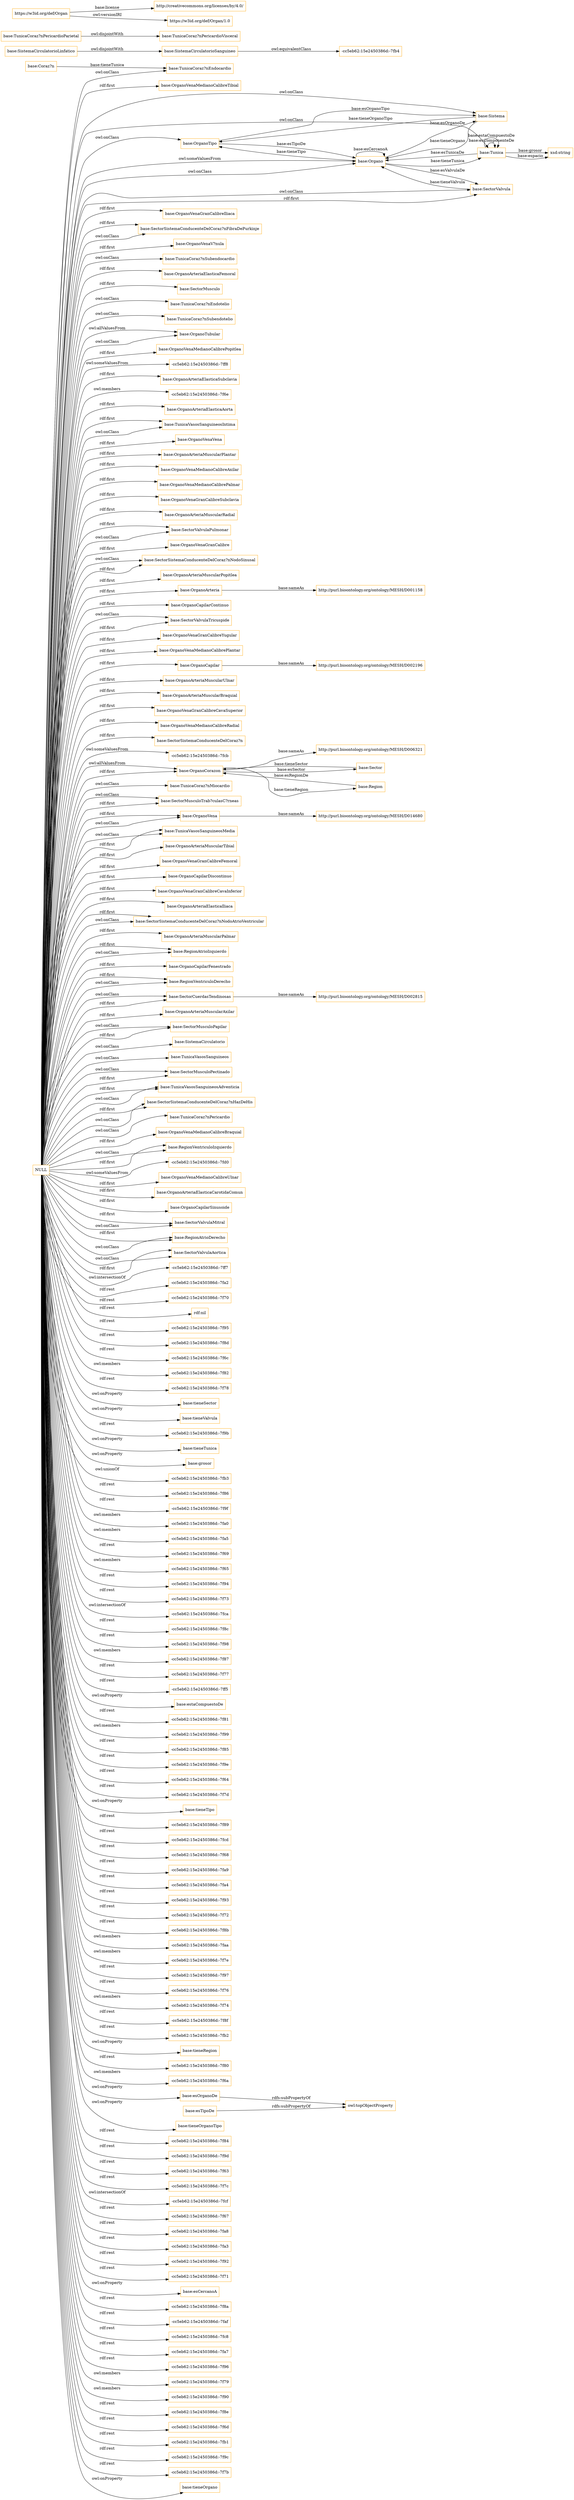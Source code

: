 digraph ar2dtool_diagram { 
rankdir=LR;
size="1501"
node [shape = rectangle, color="orange"]; "base:OrganoVenaMedianoCalibreTibial" "base:OrganoTipo" "base:OrganoVenaGranCalibreIliaca" "base:SectorSistemaConducenteDelCoraz?nFibraDePurkinje" "base:OrganoVenaV?nula" "base:TunicaCoraz?nSubendocardio" "base:OrganoArteriaElasticaFemoral" "base:SectorMusculo" "base:TunicaCoraz?nEndotelio" "base:TunicaCoraz?nSubendotelio" "-cc5eb62:15e2450386d:-7fb4" "base:OrganoTubular" "base:OrganoVenaMedianoCalibrePopitlea" "-cc5eb62:15e2450386d:-7ff8" "base:OrganoArteriaElasticaSubclavia" "base:Tunica" "base:Sector" "base:TunicaCoraz?nEndocardio" "base:SistemaCirculatorioSanguineo" "base:Organo" "base:OrganoArteriaElasticaAorta" "base:TunicaVasosSanguineosIntima" "base:SectorValvula" "base:OrganoVenaVena" "base:OrganoArteriaMuscularPlantar" "base:OrganoVenaMedianoCalibreAxilar" "base:OrganoVenaMedianoCalibrePalmar" "base:OrganoVenaGranCalibreSubclavia" "base:OrganoArteriaMuscularRadial" "base:SectorValvulaPulmonar" "base:OrganoVenaGranCalibre" "base:SectorSistemaConducenteDelCoraz?nNodoSinusal" "base:OrganoArteriaMuscularPopitlea" "base:OrganoArteria" "base:OrganoCapilarContinuo" "base:SectorValvulaTricuspide" "base:OrganoVenaGranCalibreYugular" "base:OrganoVenaMedianoCalibrePlantar" "base:OrganoCapilar" "base:OrganoArteriaMuscularUlnar" "base:TunicaCoraz?nPericardioParietal" "base:OrganoArteriaMuscularBraquial" "base:OrganoVenaGranCalibreCavaSuperior" "base:OrganoVenaMedianoCalibreRadial" "base:SectorSistemaConducenteDelCoraz?n" "-cc5eb62:15e2450386d:-7fcb" "base:OrganoCorazon" "base:TunicaCoraz?nMiocardio" "base:SectorMusculoTrab?culasC?rneas" "base:OrganoVena" "base:TunicaVasosSanguineosMedia" "base:OrganoArteriaMuscularTibial" "base:OrganoVenaGranCalibreFemoral" "base:OrganoCapilarDiscontinuo" "base:OrganoVenaGranCalibreCavaInferior" "base:Sistema" "base:OrganoArteriaElasticaIliaca" "base:SectorSistemaConducenteDelCoraz?nNodoAtrioVentricular" "base:OrganoArteriaMuscularPalmar" "base:RegionAtrioIzquierdo" "base:OrganoCapilarFenestrado" "base:RegionVentriculoDerecho" "base:SectorCuerdasTendinosas" "base:OrganoArteriaMuscularAxilar" "base:TunicaCoraz?nPericardioVisceral" "base:SectorMusculoPapilar" "base:SistemaCirculatorio" "base:TunicaVasosSanguineos" "base:SectorMusculoPectinado" "base:TunicaVasosSanguineosAdventicia" "base:SectorSistemaConducenteDelCoraz?nHazDeHis" "base:TunicaCoraz?nPericardio" "base:OrganoVenaMedianoCalibreBraquial" "base:RegionVentriculoIzquierdo" "-cc5eb62:15e2450386d:-7fd0" "base:SistemaCirculatorioLinfatico" "base:OrganoVenaMedianoCalibreUlnar" "base:OrganoArteriaElasticaCarotidaComun" "base:OrganoCapilarSinusoide" "base:Region" "base:SectorValvulaMitral" "base:RegionAtrioDerecho" "base:SectorValvulaAortica" ; /*classes style*/
	"NULL" -> "-cc5eb62:15e2450386d:-7ff7" [ label = "owl:intersectionOf" ];
	"NULL" -> "-cc5eb62:15e2450386d:-7fa2" [ label = "rdf:rest" ];
	"NULL" -> "-cc5eb62:15e2450386d:-7f70" [ label = "rdf:rest" ];
	"NULL" -> "base:OrganoVenaGranCalibreIliaca" [ label = "rdf:first" ];
	"NULL" -> "base:OrganoVena" [ label = "owl:onClass" ];
	"NULL" -> "base:OrganoArteria" [ label = "rdf:first" ];
	"NULL" -> "base:SectorValvula" [ label = "rdf:first" ];
	"NULL" -> "base:RegionVentriculoIzquierdo" [ label = "rdf:first" ];
	"NULL" -> "base:SectorMusculoPapilar" [ label = "rdf:first" ];
	"NULL" -> "rdf:nil" [ label = "rdf:rest" ];
	"NULL" -> "-cc5eb62:15e2450386d:-7f95" [ label = "rdf:rest" ];
	"NULL" -> "-cc5eb62:15e2450386d:-7f8d" [ label = "rdf:rest" ];
	"NULL" -> "base:OrganoVenaGranCalibreFemoral" [ label = "rdf:first" ];
	"NULL" -> "-cc5eb62:15e2450386d:-7f6c" [ label = "rdf:rest" ];
	"NULL" -> "base:OrganoTubular" [ label = "owl:onClass" ];
	"NULL" -> "base:SectorCuerdasTendinosas" [ label = "rdf:first" ];
	"NULL" -> "base:OrganoArteriaMuscularUlnar" [ label = "rdf:first" ];
	"NULL" -> "-cc5eb62:15e2450386d:-7f82" [ label = "owl:members" ];
	"NULL" -> "-cc5eb62:15e2450386d:-7f78" [ label = "rdf:rest" ];
	"NULL" -> "base:OrganoArteriaElasticaCarotidaComun" [ label = "rdf:first" ];
	"NULL" -> "base:RegionAtrioIzquierdo" [ label = "owl:onClass" ];
	"NULL" -> "base:tieneSector" [ label = "owl:onProperty" ];
	"NULL" -> "base:OrganoVenaMedianoCalibreAxilar" [ label = "rdf:first" ];
	"NULL" -> "base:OrganoTubular" [ label = "owl:allValuesFrom" ];
	"NULL" -> "base:OrganoArteriaMuscularTibial" [ label = "rdf:first" ];
	"NULL" -> "base:RegionVentriculoDerecho" [ label = "owl:onClass" ];
	"NULL" -> "base:tieneValvula" [ label = "owl:onProperty" ];
	"NULL" -> "base:TunicaVasosSanguineosMedia" [ label = "rdf:first" ];
	"NULL" -> "-cc5eb62:15e2450386d:-7f9b" [ label = "rdf:rest" ];
	"NULL" -> "base:OrganoVenaGranCalibreCavaSuperior" [ label = "rdf:first" ];
	"NULL" -> "base:SectorValvula" [ label = "owl:onClass" ];
	"NULL" -> "base:tieneTunica" [ label = "owl:onProperty" ];
	"NULL" -> "base:grosor" [ label = "owl:onProperty" ];
	"NULL" -> "-cc5eb62:15e2450386d:-7fb3" [ label = "owl:unionOf" ];
	"NULL" -> "-cc5eb62:15e2450386d:-7f86" [ label = "rdf:rest" ];
	"NULL" -> "base:SectorMusculo" [ label = "rdf:first" ];
	"NULL" -> "-cc5eb62:15e2450386d:-7f9f" [ label = "rdf:rest" ];
	"NULL" -> "base:SectorMusculoTrab?culasC?rneas" [ label = "rdf:first" ];
	"NULL" -> "-cc5eb62:15e2450386d:-7ff8" [ label = "owl:someValuesFrom" ];
	"NULL" -> "base:TunicaVasosSanguineosAdventicia" [ label = "owl:onClass" ];
	"NULL" -> "-cc5eb62:15e2450386d:-7fa0" [ label = "owl:members" ];
	"NULL" -> "base:SectorSistemaConducenteDelCoraz?n" [ label = "rdf:first" ];
	"NULL" -> "-cc5eb62:15e2450386d:-7fa5" [ label = "owl:members" ];
	"NULL" -> "-cc5eb62:15e2450386d:-7f69" [ label = "rdf:rest" ];
	"NULL" -> "base:OrganoArteriaElasticaIliaca" [ label = "rdf:first" ];
	"NULL" -> "base:SectorSistemaConducenteDelCoraz?nHazDeHis" [ label = "owl:onClass" ];
	"NULL" -> "-cc5eb62:15e2450386d:-7f65" [ label = "owl:members" ];
	"NULL" -> "-cc5eb62:15e2450386d:-7f94" [ label = "rdf:rest" ];
	"NULL" -> "-cc5eb62:15e2450386d:-7f73" [ label = "rdf:rest" ];
	"NULL" -> "-cc5eb62:15e2450386d:-7fca" [ label = "owl:intersectionOf" ];
	"NULL" -> "base:SectorValvulaMitral" [ label = "owl:onClass" ];
	"NULL" -> "-cc5eb62:15e2450386d:-7f8c" [ label = "rdf:rest" ];
	"NULL" -> "base:SectorCuerdasTendinosas" [ label = "owl:onClass" ];
	"NULL" -> "base:SectorValvulaPulmonar" [ label = "owl:onClass" ];
	"NULL" -> "base:OrganoArteriaElasticaSubclavia" [ label = "rdf:first" ];
	"NULL" -> "base:SectorMusculoPapilar" [ label = "owl:onClass" ];
	"NULL" -> "-cc5eb62:15e2450386d:-7f98" [ label = "rdf:rest" ];
	"NULL" -> "-cc5eb62:15e2450386d:-7f87" [ label = "owl:members" ];
	"NULL" -> "base:RegionVentriculoDerecho" [ label = "rdf:first" ];
	"NULL" -> "base:SectorValvulaMitral" [ label = "rdf:first" ];
	"NULL" -> "-cc5eb62:15e2450386d:-7f77" [ label = "rdf:rest" ];
	"NULL" -> "base:OrganoVenaMedianoCalibrePlantar" [ label = "rdf:first" ];
	"NULL" -> "base:OrganoArteriaElasticaAorta" [ label = "rdf:first" ];
	"NULL" -> "base:OrganoCorazon" [ label = "rdf:first" ];
	"NULL" -> "-cc5eb62:15e2450386d:-7ff5" [ label = "rdf:rest" ];
	"NULL" -> "base:TunicaCoraz?nSubendocardio" [ label = "owl:onClass" ];
	"NULL" -> "base:SectorSistemaConducenteDelCoraz?nNodoSinusal" [ label = "rdf:first" ];
	"NULL" -> "base:estaCompuestoDe" [ label = "owl:onProperty" ];
	"NULL" -> "base:OrganoVenaGranCalibreYugular" [ label = "rdf:first" ];
	"NULL" -> "base:SectorMusculoTrab?culasC?rneas" [ label = "owl:onClass" ];
	"NULL" -> "base:OrganoArteriaElasticaFemoral" [ label = "rdf:first" ];
	"NULL" -> "-cc5eb62:15e2450386d:-7f81" [ label = "rdf:rest" ];
	"NULL" -> "base:SectorValvulaTricuspide" [ label = "rdf:first" ];
	"NULL" -> "-cc5eb62:15e2450386d:-7f99" [ label = "owl:members" ];
	"NULL" -> "base:RegionAtrioDerecho" [ label = "owl:onClass" ];
	"NULL" -> "base:OrganoVena" [ label = "rdf:first" ];
	"NULL" -> "base:RegionAtrioIzquierdo" [ label = "rdf:first" ];
	"NULL" -> "base:Tunica" [ label = "owl:onClass" ];
	"NULL" -> "-cc5eb62:15e2450386d:-7f85" [ label = "rdf:rest" ];
	"NULL" -> "-cc5eb62:15e2450386d:-7f9e" [ label = "rdf:rest" ];
	"NULL" -> "-cc5eb62:15e2450386d:-7f64" [ label = "rdf:rest" ];
	"NULL" -> "-cc5eb62:15e2450386d:-7f7d" [ label = "rdf:rest" ];
	"NULL" -> "base:tieneTipo" [ label = "owl:onProperty" ];
	"NULL" -> "base:OrganoTipo" [ label = "owl:onClass" ];
	"NULL" -> "-cc5eb62:15e2450386d:-7f89" [ label = "rdf:rest" ];
	"NULL" -> "base:SectorValvulaPulmonar" [ label = "rdf:first" ];
	"NULL" -> "-cc5eb62:15e2450386d:-7fcd" [ label = "rdf:rest" ];
	"NULL" -> "base:SectorSistemaConducenteDelCoraz?nNodoAtrioVentricular" [ label = "owl:onClass" ];
	"NULL" -> "-cc5eb62:15e2450386d:-7f68" [ label = "rdf:rest" ];
	"NULL" -> "base:OrganoArteriaMuscularRadial" [ label = "rdf:first" ];
	"NULL" -> "-cc5eb62:15e2450386d:-7fa9" [ label = "rdf:rest" ];
	"NULL" -> "base:OrganoVenaMedianoCalibreUlnar" [ label = "rdf:first" ];
	"NULL" -> "base:SectorMusculoPectinado" [ label = "rdf:first" ];
	"NULL" -> "-cc5eb62:15e2450386d:-7fcb" [ label = "owl:someValuesFrom" ];
	"NULL" -> "-cc5eb62:15e2450386d:-7fa4" [ label = "rdf:rest" ];
	"NULL" -> "-cc5eb62:15e2450386d:-7f93" [ label = "rdf:rest" ];
	"NULL" -> "-cc5eb62:15e2450386d:-7f72" [ label = "rdf:rest" ];
	"NULL" -> "-cc5eb62:15e2450386d:-7f8b" [ label = "rdf:rest" ];
	"NULL" -> "base:OrganoCapilarContinuo" [ label = "rdf:first" ];
	"NULL" -> "-cc5eb62:15e2450386d:-7faa" [ label = "owl:members" ];
	"NULL" -> "base:SectorMusculoPectinado" [ label = "owl:onClass" ];
	"NULL" -> "base:SistemaCirculatorio" [ label = "owl:onClass" ];
	"NULL" -> "-cc5eb62:15e2450386d:-7f7e" [ label = "owl:members" ];
	"NULL" -> "base:RegionVentriculoIzquierdo" [ label = "owl:onClass" ];
	"NULL" -> "base:OrganoArteriaMuscularPopitlea" [ label = "rdf:first" ];
	"NULL" -> "-cc5eb62:15e2450386d:-7f97" [ label = "rdf:rest" ];
	"NULL" -> "base:TunicaCoraz?nSubendotelio" [ label = "owl:onClass" ];
	"NULL" -> "-cc5eb62:15e2450386d:-7f76" [ label = "rdf:rest" ];
	"NULL" -> "-cc5eb62:15e2450386d:-7f74" [ label = "owl:members" ];
	"NULL" -> "base:SectorSistemaConducenteDelCoraz?nFibraDePurkinje" [ label = "owl:onClass" ];
	"NULL" -> "-cc5eb62:15e2450386d:-7f8f" [ label = "rdf:rest" ];
	"NULL" -> "base:OrganoArteriaMuscularPlantar" [ label = "rdf:first" ];
	"NULL" -> "-cc5eb62:15e2450386d:-7fb2" [ label = "rdf:rest" ];
	"NULL" -> "base:tieneRegion" [ label = "owl:onProperty" ];
	"NULL" -> "-cc5eb62:15e2450386d:-7f80" [ label = "rdf:rest" ];
	"NULL" -> "base:OrganoVenaGranCalibreSubclavia" [ label = "rdf:first" ];
	"NULL" -> "-cc5eb62:15e2450386d:-7f6a" [ label = "owl:members" ];
	"NULL" -> "base:esOrganoDe" [ label = "owl:onProperty" ];
	"NULL" -> "base:tieneOrganoTipo" [ label = "owl:onProperty" ];
	"NULL" -> "-cc5eb62:15e2450386d:-7f84" [ label = "rdf:rest" ];
	"NULL" -> "base:SectorSistemaConducenteDelCoraz?nHazDeHis" [ label = "rdf:first" ];
	"NULL" -> "-cc5eb62:15e2450386d:-7f9d" [ label = "rdf:rest" ];
	"NULL" -> "base:SectorSistemaConducenteDelCoraz?nFibraDePurkinje" [ label = "rdf:first" ];
	"NULL" -> "-cc5eb62:15e2450386d:-7f63" [ label = "rdf:rest" ];
	"NULL" -> "base:RegionAtrioDerecho" [ label = "rdf:first" ];
	"NULL" -> "-cc5eb62:15e2450386d:-7f7c" [ label = "rdf:rest" ];
	"NULL" -> "-cc5eb62:15e2450386d:-7fcf" [ label = "owl:intersectionOf" ];
	"NULL" -> "base:TunicaCoraz?nEndotelio" [ label = "owl:onClass" ];
	"NULL" -> "base:OrganoVenaGranCalibre" [ label = "rdf:first" ];
	"NULL" -> "base:OrganoVenaMedianoCalibrePopitlea" [ label = "rdf:first" ];
	"NULL" -> "base:SectorValvulaAortica" [ label = "rdf:first" ];
	"NULL" -> "base:Sistema" [ label = "owl:onClass" ];
	"NULL" -> "-cc5eb62:15e2450386d:-7f67" [ label = "rdf:rest" ];
	"NULL" -> "-cc5eb62:15e2450386d:-7fa8" [ label = "rdf:rest" ];
	"NULL" -> "base:TunicaVasosSanguineosMedia" [ label = "owl:onClass" ];
	"NULL" -> "base:TunicaCoraz?nMiocardio" [ label = "owl:onClass" ];
	"NULL" -> "base:TunicaVasosSanguineosIntima" [ label = "owl:onClass" ];
	"NULL" -> "-cc5eb62:15e2450386d:-7fa3" [ label = "rdf:rest" ];
	"NULL" -> "-cc5eb62:15e2450386d:-7f92" [ label = "rdf:rest" ];
	"NULL" -> "base:TunicaCoraz?nEndocardio" [ label = "owl:onClass" ];
	"NULL" -> "base:OrganoArteriaMuscularAxilar" [ label = "rdf:first" ];
	"NULL" -> "-cc5eb62:15e2450386d:-7f71" [ label = "rdf:rest" ];
	"NULL" -> "base:OrganoVenaV?nula" [ label = "rdf:first" ];
	"NULL" -> "base:esCercanoA" [ label = "owl:onProperty" ];
	"NULL" -> "-cc5eb62:15e2450386d:-7f8a" [ label = "rdf:rest" ];
	"NULL" -> "-cc5eb62:15e2450386d:-7faf" [ label = "rdf:rest" ];
	"NULL" -> "base:OrganoVenaGranCalibreCavaInferior" [ label = "rdf:first" ];
	"NULL" -> "-cc5eb62:15e2450386d:-7fd0" [ label = "owl:someValuesFrom" ];
	"NULL" -> "-cc5eb62:15e2450386d:-7fc8" [ label = "rdf:rest" ];
	"NULL" -> "base:OrganoCapilar" [ label = "rdf:first" ];
	"NULL" -> "-cc5eb62:15e2450386d:-7fa7" [ label = "rdf:rest" ];
	"NULL" -> "-cc5eb62:15e2450386d:-7f96" [ label = "rdf:rest" ];
	"NULL" -> "-cc5eb62:15e2450386d:-7f79" [ label = "owl:members" ];
	"NULL" -> "base:OrganoArteriaMuscularBraquial" [ label = "rdf:first" ];
	"NULL" -> "base:OrganoCapilarFenestrado" [ label = "rdf:first" ];
	"NULL" -> "base:SectorSistemaConducenteDelCoraz?nNodoSinusal" [ label = "owl:onClass" ];
	"NULL" -> "-cc5eb62:15e2450386d:-7f90" [ label = "owl:members" ];
	"NULL" -> "-cc5eb62:15e2450386d:-7f8e" [ label = "rdf:rest" ];
	"NULL" -> "base:SectorValvulaTricuspide" [ label = "owl:onClass" ];
	"NULL" -> "-cc5eb62:15e2450386d:-7f6d" [ label = "rdf:rest" ];
	"NULL" -> "-cc5eb62:15e2450386d:-7fb1" [ label = "rdf:rest" ];
	"NULL" -> "base:TunicaVasosSanguineos" [ label = "owl:onClass" ];
	"NULL" -> "base:TunicaVasosSanguineosIntima" [ label = "rdf:first" ];
	"NULL" -> "base:SectorValvulaAortica" [ label = "owl:onClass" ];
	"NULL" -> "base:OrganoVenaMedianoCalibreRadial" [ label = "rdf:first" ];
	"NULL" -> "base:OrganoVenaMedianoCalibreTibial" [ label = "rdf:first" ];
	"NULL" -> "base:OrganoArteriaMuscularPalmar" [ label = "rdf:first" ];
	"NULL" -> "base:OrganoVenaVena" [ label = "rdf:first" ];
	"NULL" -> "base:OrganoCapilarDiscontinuo" [ label = "rdf:first" ];
	"NULL" -> "base:OrganoCorazon" [ label = "owl:allValuesFrom" ];
	"NULL" -> "-cc5eb62:15e2450386d:-7f9c" [ label = "rdf:rest" ];
	"NULL" -> "base:TunicaVasosSanguineosAdventicia" [ label = "rdf:first" ];
	"NULL" -> "-cc5eb62:15e2450386d:-7f7b" [ label = "rdf:rest" ];
	"NULL" -> "base:Organo" [ label = "owl:onClass" ];
	"NULL" -> "base:tieneOrgano" [ label = "owl:onProperty" ];
	"NULL" -> "base:OrganoVenaMedianoCalibrePalmar" [ label = "rdf:first" ];
	"NULL" -> "base:Organo" [ label = "owl:someValuesFrom" ];
	"NULL" -> "base:TunicaCoraz?nPericardio" [ label = "owl:onClass" ];
	"NULL" -> "base:SectorSistemaConducenteDelCoraz?nNodoAtrioVentricular" [ label = "rdf:first" ];
	"NULL" -> "-cc5eb62:15e2450386d:-7f6e" [ label = "owl:members" ];
	"NULL" -> "base:OrganoCapilarSinusoide" [ label = "rdf:first" ];
	"NULL" -> "base:OrganoVenaMedianoCalibreBraquial" [ label = "rdf:first" ];
	"base:OrganoVena" -> "http://purl.bioontology.org/ontology/MESH/D014680" [ label = "base:sameAs" ];
	"base:SectorCuerdasTendinosas" -> "http://purl.bioontology.org/ontology/MESH/D002815" [ label = "base:sameAs" ];
	"base:esTipoDe" -> "owl:topObjectProperty" [ label = "rdfs:subPropertyOf" ];
	"base:OrganoArteria" -> "http://purl.bioontology.org/ontology/MESH/D001158" [ label = "base:sameAs" ];
	"base:TunicaCoraz?nPericardioParietal" -> "base:TunicaCoraz?nPericardioVisceral" [ label = "owl:disjointWith" ];
	"base:OrganoCapilar" -> "http://purl.bioontology.org/ontology/MESH/D002196" [ label = "base:sameAs" ];
	"base:SistemaCirculatorioLinfatico" -> "base:SistemaCirculatorioSanguineo" [ label = "owl:disjointWith" ];
	"base:Coraz?n" -> "base:TunicaCoraz?nEndocardio" [ label = "base:tieneTunica" ];
	"https://w3id.org/def/Organ" -> "http://creativecommons.org/licenses/by/4.0/" [ label = "base:license" ];
	"https://w3id.org/def/Organ" -> "https://w3id.org/def/Organ/1.0" [ label = "owl:versionIRI" ];
	"base:SistemaCirculatorioSanguineo" -> "-cc5eb62:15e2450386d:-7fb4" [ label = "owl:equivalentClass" ];
	"base:OrganoCorazon" -> "http://purl.bioontology.org/ontology/MESH/D006321" [ label = "base:sameAs" ];
	"base:esOrganoDe" -> "owl:topObjectProperty" [ label = "rdfs:subPropertyOf" ];
	"base:Tunica" -> "base:Tunica" [ label = "base:esComponenteDe" ];
	"base:Sector" -> "base:OrganoCorazon" [ label = "base:tieneSector" ];
	"base:Tunica" -> "xsd:string" [ label = "base:grosor" ];
	"base:SectorValvula" -> "base:Organo" [ label = "base:tieneValvula" ];
	"base:OrganoCorazon" -> "base:Region" [ label = "base:tieneRegion" ];
	"base:Tunica" -> "xsd:string" [ label = "base:espacio" ];
	"base:Organo" -> "base:Sistema" [ label = "base:esOrganoDe" ];
	"base:Organo" -> "base:Tunica" [ label = "base:tieneTunica" ];
	"base:Region" -> "base:OrganoCorazon" [ label = "base:esRegionDe" ];
	"base:Organo" -> "base:OrganoTipo" [ label = "base:tieneTipo" ];
	"base:Tunica" -> "base:Organo" [ label = "base:esTunicaDe" ];
	"base:Sistema" -> "base:Organo" [ label = "base:tieneOrgano" ];
	"base:Organo" -> "base:SectorValvula" [ label = "base:esValvulaDe" ];
	"base:Sistema" -> "base:OrganoTipo" [ label = "base:tieneOrganoTipo" ];
	"base:Tunica" -> "base:Tunica" [ label = "base:estaCompuestoDe" ];
	"base:OrganoCorazon" -> "base:Sector" [ label = "base:esSector" ];
	"base:OrganoTipo" -> "base:Sistema" [ label = "base:esOrganoTipo" ];
	"base:Organo" -> "base:Organo" [ label = "base:esCercanoA" ];
	"base:OrganoTipo" -> "base:Organo" [ label = "base:esTipoDe" ];

}
